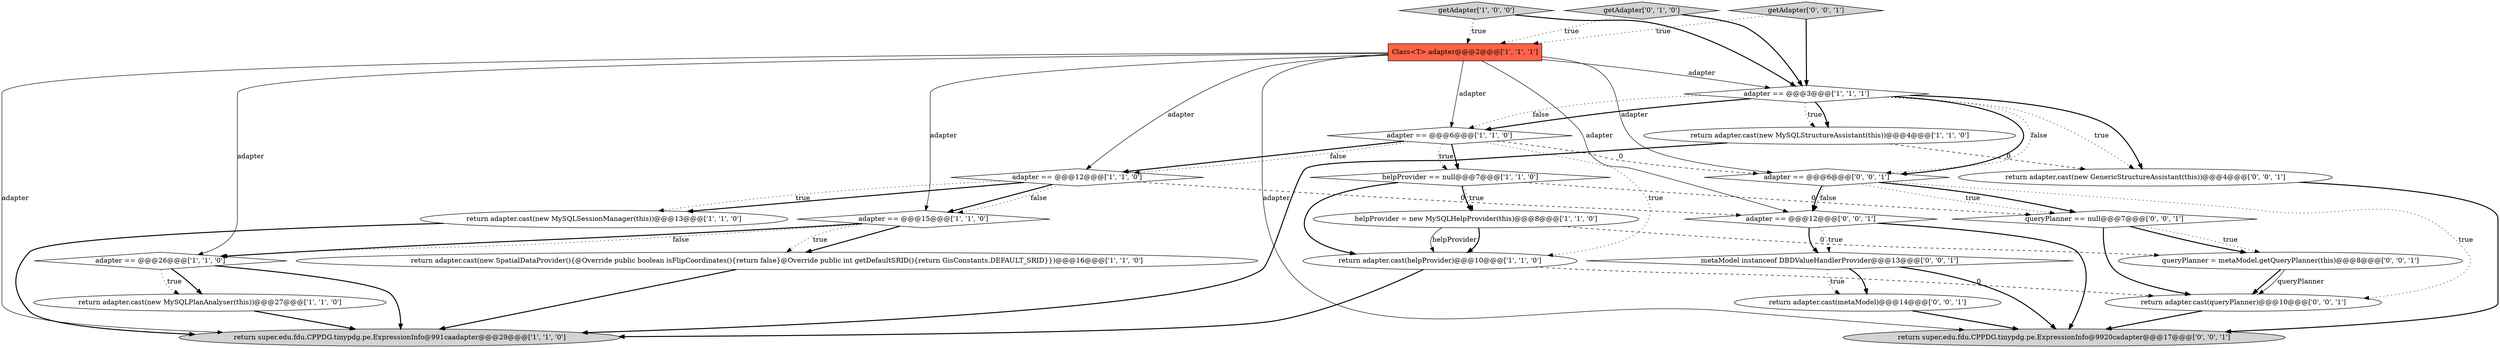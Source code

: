 digraph {
20 [style = filled, label = "queryPlanner = metaModel.getQueryPlanner(this)@@@8@@@['0', '0', '1']", fillcolor = white, shape = ellipse image = "AAA0AAABBB3BBB"];
23 [style = filled, label = "return adapter.cast(metaModel)@@@14@@@['0', '0', '1']", fillcolor = white, shape = ellipse image = "AAA0AAABBB3BBB"];
16 [style = filled, label = "return adapter.cast(queryPlanner)@@@10@@@['0', '0', '1']", fillcolor = white, shape = ellipse image = "AAA0AAABBB3BBB"];
12 [style = filled, label = "getAdapter['1', '0', '0']", fillcolor = lightgray, shape = diamond image = "AAA0AAABBB1BBB"];
0 [style = filled, label = "return adapter.cast(new SpatialDataProvider(){@Override public boolean isFlipCoordinates(){return false}@Override public int getDefaultSRID(){return GisConstants.DEFAULT_SRID}})@@@16@@@['1', '1', '0']", fillcolor = white, shape = ellipse image = "AAA0AAABBB1BBB"];
7 [style = filled, label = "helpProvider == null@@@7@@@['1', '1', '0']", fillcolor = white, shape = diamond image = "AAA0AAABBB1BBB"];
2 [style = filled, label = "return adapter.cast(new MySQLSessionManager(this))@@@13@@@['1', '1', '0']", fillcolor = white, shape = ellipse image = "AAA0AAABBB1BBB"];
19 [style = filled, label = "queryPlanner == null@@@7@@@['0', '0', '1']", fillcolor = white, shape = diamond image = "AAA0AAABBB3BBB"];
8 [style = filled, label = "helpProvider = new MySQLHelpProvider(this)@@@8@@@['1', '1', '0']", fillcolor = white, shape = ellipse image = "AAA0AAABBB1BBB"];
21 [style = filled, label = "return super.edu.fdu.CPPDG.tinypdg.pe.ExpressionInfo@9920cadapter@@@17@@@['0', '0', '1']", fillcolor = lightgray, shape = ellipse image = "AAA0AAABBB3BBB"];
15 [style = filled, label = "getAdapter['0', '1', '0']", fillcolor = lightgray, shape = diamond image = "AAA0AAABBB2BBB"];
17 [style = filled, label = "metaModel instanceof DBDValueHandlerProvider@@@13@@@['0', '0', '1']", fillcolor = white, shape = diamond image = "AAA0AAABBB3BBB"];
18 [style = filled, label = "adapter == @@@12@@@['0', '0', '1']", fillcolor = white, shape = diamond image = "AAA0AAABBB3BBB"];
13 [style = filled, label = "return adapter.cast(helpProvider)@@@10@@@['1', '1', '0']", fillcolor = white, shape = ellipse image = "AAA0AAABBB1BBB"];
3 [style = filled, label = "return adapter.cast(new MySQLPlanAnalyser(this))@@@27@@@['1', '1', '0']", fillcolor = white, shape = ellipse image = "AAA0AAABBB1BBB"];
5 [style = filled, label = "adapter == @@@6@@@['1', '1', '0']", fillcolor = white, shape = diamond image = "AAA0AAABBB1BBB"];
10 [style = filled, label = "adapter == @@@15@@@['1', '1', '0']", fillcolor = white, shape = diamond image = "AAA0AAABBB1BBB"];
25 [style = filled, label = "adapter == @@@6@@@['0', '0', '1']", fillcolor = white, shape = diamond image = "AAA0AAABBB3BBB"];
1 [style = filled, label = "return adapter.cast(new MySQLStructureAssistant(this))@@@4@@@['1', '1', '0']", fillcolor = white, shape = ellipse image = "AAA0AAABBB1BBB"];
6 [style = filled, label = "adapter == @@@26@@@['1', '1', '0']", fillcolor = white, shape = diamond image = "AAA0AAABBB1BBB"];
9 [style = filled, label = "adapter == @@@12@@@['1', '1', '0']", fillcolor = white, shape = diamond image = "AAA0AAABBB1BBB"];
22 [style = filled, label = "return adapter.cast(new GenericStructureAssistant(this))@@@4@@@['0', '0', '1']", fillcolor = white, shape = ellipse image = "AAA0AAABBB3BBB"];
24 [style = filled, label = "getAdapter['0', '0', '1']", fillcolor = lightgray, shape = diamond image = "AAA0AAABBB3BBB"];
14 [style = filled, label = "adapter == @@@3@@@['1', '1', '1']", fillcolor = white, shape = diamond image = "AAA0AAABBB1BBB"];
4 [style = filled, label = "Class<T> adapter@@@2@@@['1', '1', '1']", fillcolor = tomato, shape = box image = "AAA0AAABBB1BBB"];
11 [style = filled, label = "return super.edu.fdu.CPPDG.tinypdg.pe.ExpressionInfo@991caadapter@@@29@@@['1', '1', '0']", fillcolor = lightgray, shape = ellipse image = "AAA0AAABBB1BBB"];
14->5 [style = dotted, label="false"];
14->5 [style = bold, label=""];
9->18 [style = dashed, label="0"];
3->11 [style = bold, label=""];
7->8 [style = bold, label=""];
10->6 [style = bold, label=""];
20->16 [style = bold, label=""];
4->5 [style = solid, label="adapter"];
4->21 [style = solid, label="adapter"];
17->21 [style = bold, label=""];
14->1 [style = dotted, label="true"];
2->11 [style = bold, label=""];
12->14 [style = bold, label=""];
1->22 [style = dashed, label="0"];
7->8 [style = dotted, label="true"];
4->11 [style = solid, label="adapter"];
25->16 [style = dotted, label="true"];
6->11 [style = bold, label=""];
8->13 [style = solid, label="helpProvider"];
25->18 [style = dotted, label="false"];
17->23 [style = dotted, label="true"];
9->2 [style = bold, label=""];
25->19 [style = bold, label=""];
19->20 [style = bold, label=""];
5->13 [style = dotted, label="true"];
7->19 [style = dashed, label="0"];
13->16 [style = dashed, label="0"];
5->7 [style = dotted, label="true"];
10->0 [style = dotted, label="true"];
5->9 [style = bold, label=""];
25->18 [style = bold, label=""];
9->2 [style = dotted, label="true"];
10->0 [style = bold, label=""];
0->11 [style = bold, label=""];
4->25 [style = solid, label="adapter"];
15->4 [style = dotted, label="true"];
19->20 [style = dotted, label="true"];
1->11 [style = bold, label=""];
4->6 [style = solid, label="adapter"];
14->1 [style = bold, label=""];
7->13 [style = bold, label=""];
19->16 [style = bold, label=""];
23->21 [style = bold, label=""];
8->20 [style = dashed, label="0"];
5->9 [style = dotted, label="false"];
18->17 [style = dotted, label="true"];
13->11 [style = bold, label=""];
12->4 [style = dotted, label="true"];
16->21 [style = bold, label=""];
15->14 [style = bold, label=""];
25->19 [style = dotted, label="true"];
6->3 [style = bold, label=""];
5->25 [style = dashed, label="0"];
4->9 [style = solid, label="adapter"];
4->18 [style = solid, label="adapter"];
8->13 [style = bold, label=""];
6->3 [style = dotted, label="true"];
17->23 [style = bold, label=""];
14->25 [style = bold, label=""];
20->16 [style = solid, label="queryPlanner"];
18->21 [style = bold, label=""];
4->14 [style = solid, label="adapter"];
14->22 [style = dotted, label="true"];
18->17 [style = bold, label=""];
9->10 [style = bold, label=""];
22->21 [style = bold, label=""];
9->10 [style = dotted, label="false"];
24->14 [style = bold, label=""];
14->22 [style = bold, label=""];
14->25 [style = dotted, label="false"];
5->7 [style = bold, label=""];
4->10 [style = solid, label="adapter"];
24->4 [style = dotted, label="true"];
10->6 [style = dotted, label="false"];
}
